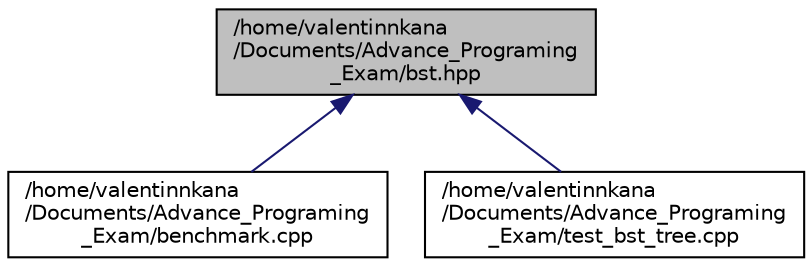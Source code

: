 digraph "/home/valentinnkana/Documents/Advance_Programing_Exam/bst.hpp"
{
 // LATEX_PDF_SIZE
  edge [fontname="Helvetica",fontsize="10",labelfontname="Helvetica",labelfontsize="10"];
  node [fontname="Helvetica",fontsize="10",shape=record];
  Node1 [label="/home/valentinnkana\l/Documents/Advance_Programing\l_Exam/bst.hpp",height=0.2,width=0.4,color="black", fillcolor="grey75", style="filled", fontcolor="black",tooltip=" "];
  Node1 -> Node2 [dir="back",color="midnightblue",fontsize="10",style="solid"];
  Node2 [label="/home/valentinnkana\l/Documents/Advance_Programing\l_Exam/benchmark.cpp",height=0.2,width=0.4,color="black", fillcolor="white", style="filled",URL="$benchmark_8cpp.html",tooltip=" "];
  Node1 -> Node3 [dir="back",color="midnightblue",fontsize="10",style="solid"];
  Node3 [label="/home/valentinnkana\l/Documents/Advance_Programing\l_Exam/test_bst_tree.cpp",height=0.2,width=0.4,color="black", fillcolor="white", style="filled",URL="$test__bst__tree_8cpp.html",tooltip=" "];
}
